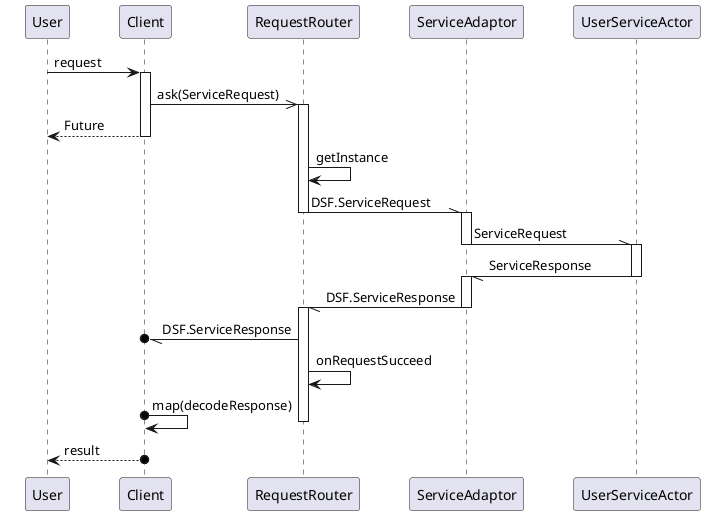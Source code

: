 @startuml
skinparam ParticipantPadding 20
skinparam BoxPadding 20

participant User
participant Client
participant RequestRouter

User -> Client: request
activate Client
Client ->> RequestRouter: ask(ServiceRequest)
activate RequestRouter
User <-- Client: Future
deactivate Client
RequestRouter -> RequestRouter : getInstance
RequestRouter -\\ ServiceAdaptor: DSF.ServiceRequest
deactivate RequestRouter
activate ServiceAdaptor
ServiceAdaptor -\\ UserServiceActor: ServiceRequest
deactivate ServiceAdaptor
activate UserServiceActor
UserServiceActor -// ServiceAdaptor: ServiceResponse
deactivate UserServiceActor
activate ServiceAdaptor
ServiceAdaptor -// RequestRouter: DSF.ServiceResponse
deactivate ServiceAdaptor
activate RequestRouter
RequestRouter -//o Client: DSF.ServiceResponse
RequestRouter -> RequestRouter: onRequestSucceed

Client o-> Client: map(decodeResponse)
deactivate RequestRouter
Client o--> User: result

@enduml
